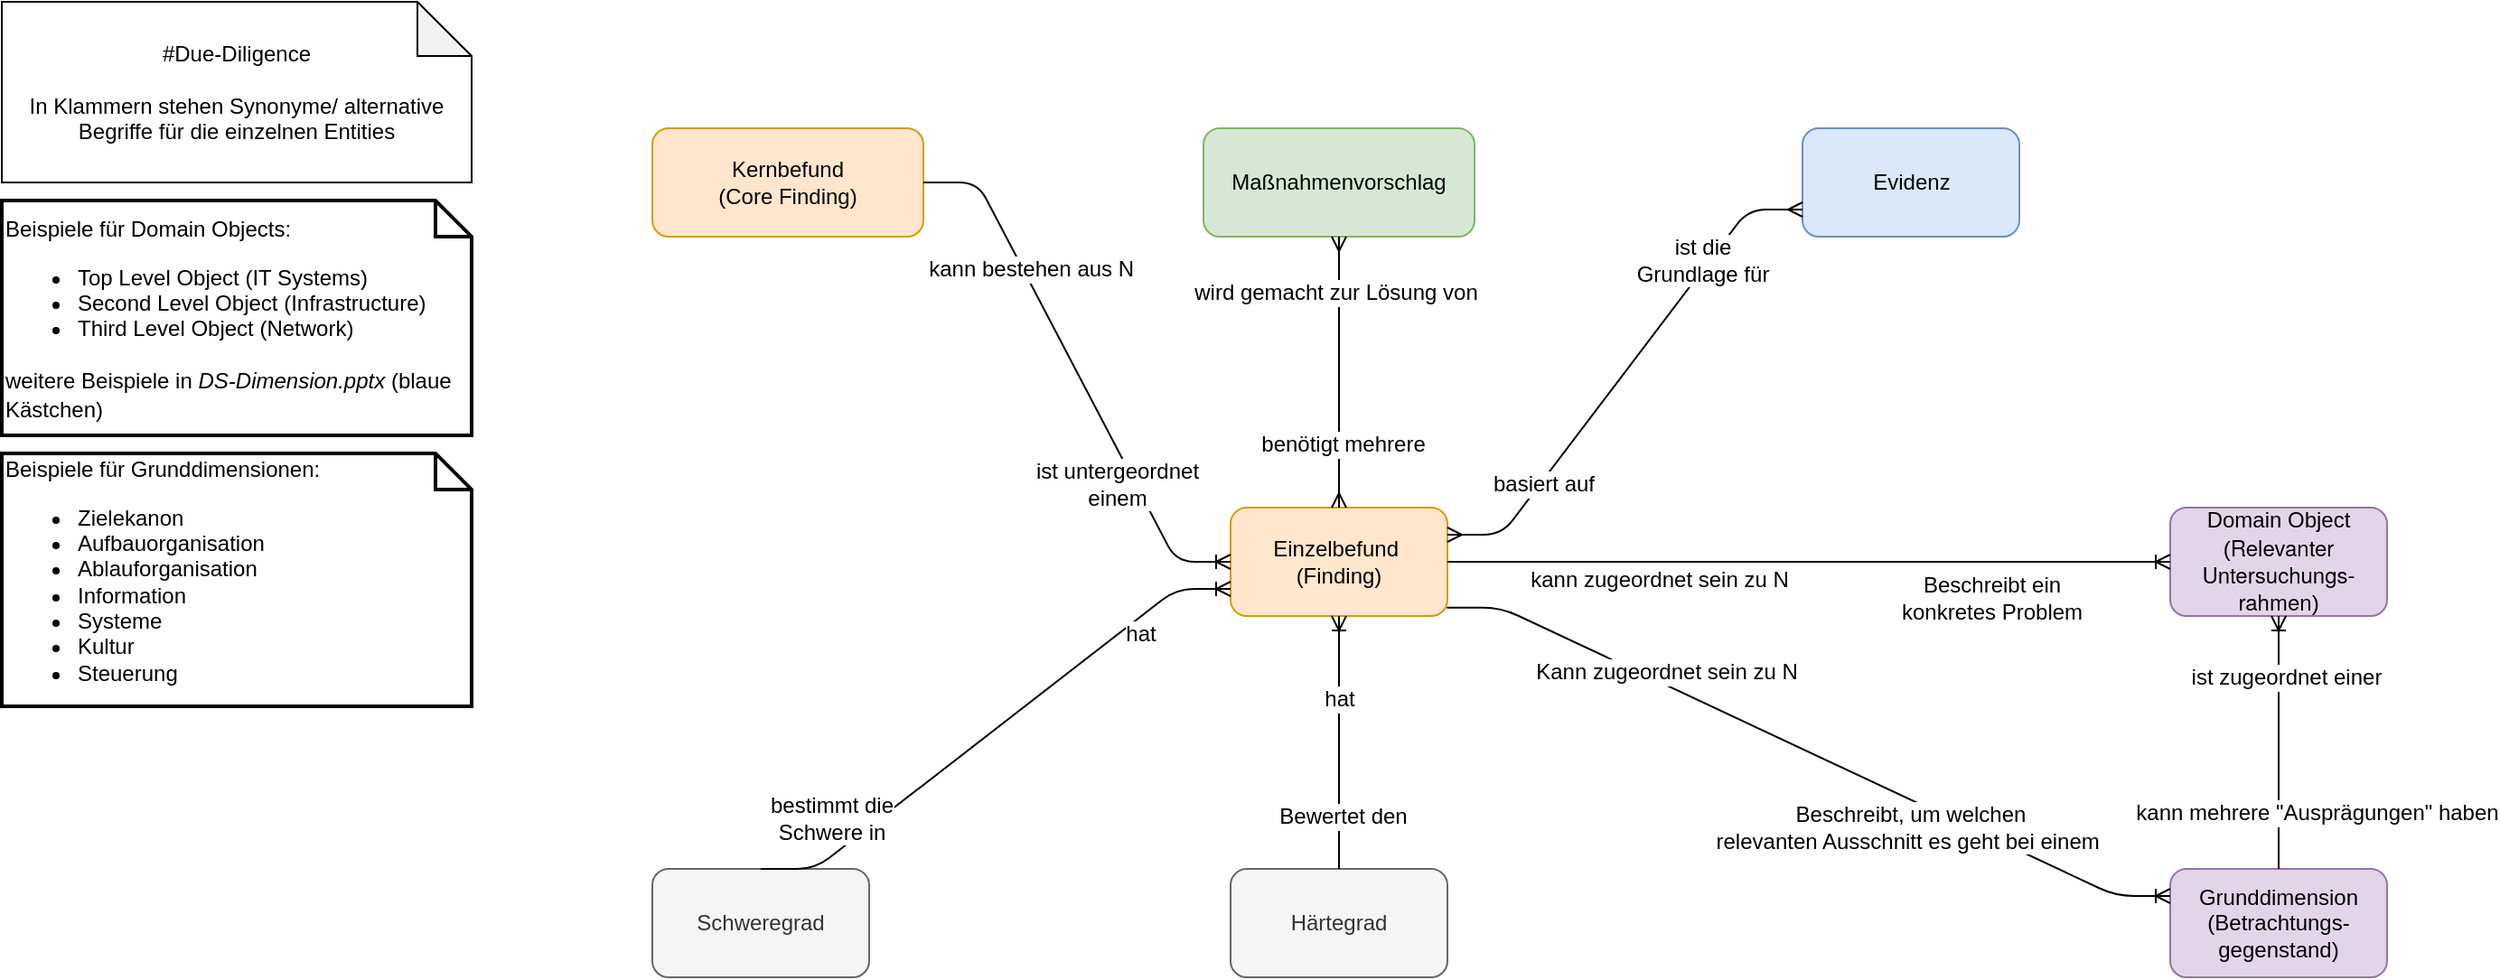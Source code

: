 <mxfile version="12.2.3" type="github" pages="1">
  <diagram name="Page-1" id="929967ad-93f9-6ef4-fab6-5d389245f69c">
    <mxGraphModel dx="1096" dy="716" grid="1" gridSize="10" guides="1" tooltips="1" connect="1" arrows="1" fold="1" page="1" pageScale="1.5" pageWidth="1169" pageHeight="826" background="none" math="0" shadow="0">
      <root>
        <mxCell id="0" style=";html=1;"/>
        <mxCell id="1" style=";html=1;" parent="0"/>
        <mxCell id="qnOQvaU5ANPELIPOEbjf-1" value="#Due-Diligence&lt;br&gt;&lt;br&gt;In Klammern stehen Synonyme/ alternative Begriffe für die einzelnen Entities" style="shape=note;whiteSpace=wrap;html=1;backgroundOutline=1;darkOpacity=0.05;" parent="1" vertex="1">
          <mxGeometry x="10" y="10" width="260" height="100" as="geometry"/>
        </mxCell>
        <mxCell id="lpoHIjDjbp7n_Nv5GESF-1" value="&lt;span style=&quot;white-space: normal&quot;&gt;Einzelbefund&amp;nbsp;&lt;/span&gt;&lt;br style=&quot;white-space: normal&quot;&gt;&lt;span style=&quot;white-space: normal&quot;&gt;(Finding)&lt;/span&gt;" style="rounded=1;whiteSpace=wrap;html=1;fillColor=#ffe6cc;strokeColor=#d79b00;" parent="1" vertex="1">
          <mxGeometry x="690" y="290" width="120" height="60" as="geometry"/>
        </mxCell>
        <mxCell id="lpoHIjDjbp7n_Nv5GESF-2" value="Grunddimension&lt;br&gt;(Betrachtungs-gegenstand)" style="rounded=1;whiteSpace=wrap;html=1;fillColor=#e1d5e7;strokeColor=#9673a6;" parent="1" vertex="1">
          <mxGeometry x="1210" y="490" width="120" height="60" as="geometry"/>
        </mxCell>
        <mxCell id="lpoHIjDjbp7n_Nv5GESF-3" value="Kernbefund&lt;br&gt;(Core Finding)" style="rounded=1;whiteSpace=wrap;html=1;fillColor=#ffe6cc;strokeColor=#d79b00;" parent="1" vertex="1">
          <mxGeometry x="370" y="80" width="150" height="60" as="geometry"/>
        </mxCell>
        <mxCell id="lpoHIjDjbp7n_Nv5GESF-4" value="" style="edgeStyle=entityRelationEdgeStyle;fontSize=12;html=1;endArrow=ERoneToMany;entryX=0;entryY=0.5;entryDx=0;entryDy=0;" parent="1" source="lpoHIjDjbp7n_Nv5GESF-3" target="lpoHIjDjbp7n_Nv5GESF-1" edge="1">
          <mxGeometry width="100" height="100" relative="1" as="geometry">
            <mxPoint x="390" y="500" as="sourcePoint"/>
            <mxPoint x="490" y="400" as="targetPoint"/>
          </mxGeometry>
        </mxCell>
        <mxCell id="jVlvGWDDENxsNVDKOX9u-14" value="kann bestehen aus N&amp;nbsp;" style="text;html=1;resizable=0;points=[];align=center;verticalAlign=middle;labelBackgroundColor=#ffffff;" parent="lpoHIjDjbp7n_Nv5GESF-4" vertex="1" connectable="0">
          <mxGeometry x="-0.647" y="-19" relative="1" as="geometry">
            <mxPoint x="37.5" y="19" as="offset"/>
          </mxGeometry>
        </mxCell>
        <mxCell id="jVlvGWDDENxsNVDKOX9u-16" value="ist untergeordnet &lt;br&gt;einem" style="text;html=1;resizable=0;points=[];align=center;verticalAlign=middle;labelBackgroundColor=#ffffff;" parent="lpoHIjDjbp7n_Nv5GESF-4" vertex="1" connectable="0">
          <mxGeometry x="0.581" y="-1" relative="1" as="geometry">
            <mxPoint x="-17" y="-15" as="offset"/>
          </mxGeometry>
        </mxCell>
        <mxCell id="lpoHIjDjbp7n_Nv5GESF-5" value="Domain Object&lt;br&gt;(&lt;span style=&quot;font-family: &amp;#34;helvetica neue&amp;#34;&quot;&gt;Relevanter Untersuchungs-rahmen&lt;/span&gt;)" style="rounded=1;whiteSpace=wrap;html=1;align=center;fillColor=#e1d5e7;strokeColor=#9673a6;" parent="1" vertex="1">
          <mxGeometry x="1210" y="290" width="120" height="60" as="geometry"/>
        </mxCell>
        <mxCell id="lpoHIjDjbp7n_Nv5GESF-6" value="&lt;span style=&quot;font-size: 12px&quot;&gt;Beispiele für Domain Objects:&amp;nbsp;&lt;/span&gt;&lt;br style=&quot;font-size: 12px&quot;&gt;&lt;ul style=&quot;font-size: 12px&quot;&gt;&lt;li&gt;Top Level Object (IT Systems)&lt;/li&gt;&lt;li&gt;Second Level Object (Infrastructure)&lt;/li&gt;&lt;li&gt;Third Level Object (Network)&lt;/li&gt;&lt;/ul&gt;&lt;div&gt;&lt;span style=&quot;font-size: 12px&quot;&gt;weitere Beispiele in &lt;i&gt;DS-Dimension.pptx &lt;/i&gt;(blaue Kästchen)&lt;/span&gt;&lt;/div&gt;" style="shape=note;strokeWidth=2;fontSize=14;size=20;whiteSpace=wrap;html=1;align=left;" parent="1" vertex="1">
          <mxGeometry x="10" y="120" width="260" height="130" as="geometry"/>
        </mxCell>
        <mxCell id="lpoHIjDjbp7n_Nv5GESF-7" value="Maßnahmenvorschlag" style="rounded=1;html=1;whiteSpace=wrap;fillColor=#d5e8d4;strokeColor=#82b366;" parent="1" vertex="1">
          <mxGeometry x="675" y="80" width="150" height="60" as="geometry"/>
        </mxCell>
        <mxCell id="lpoHIjDjbp7n_Nv5GESF-23" value="&lt;span style=&quot;font-size: 12px&quot;&gt;Beispiele für Grunddimensionen:&amp;nbsp;&lt;/span&gt;&lt;br style=&quot;font-size: 12px&quot;&gt;&lt;ul style=&quot;font-size: 12px&quot;&gt;&lt;li&gt;Zielekanon&lt;/li&gt;&lt;li&gt;Aufbauorganisation&lt;/li&gt;&lt;li&gt;Ablauforganisation&lt;/li&gt;&lt;li&gt;Information&lt;/li&gt;&lt;li&gt;Systeme&lt;/li&gt;&lt;li&gt;Kultur&lt;/li&gt;&lt;li&gt;Steuerung&lt;/li&gt;&lt;/ul&gt;" style="shape=note;strokeWidth=2;fontSize=14;size=20;whiteSpace=wrap;html=1;align=left;" parent="1" vertex="1">
          <mxGeometry x="10" y="260" width="260" height="140" as="geometry"/>
        </mxCell>
        <mxCell id="jVlvGWDDENxsNVDKOX9u-1" value="Schweregrad" style="rounded=1;whiteSpace=wrap;html=1;fillColor=#f5f5f5;strokeColor=#666666;fontColor=#333333;" parent="1" vertex="1">
          <mxGeometry x="370" y="490" width="120" height="60" as="geometry"/>
        </mxCell>
        <mxCell id="jVlvGWDDENxsNVDKOX9u-2" value="Härtegrad" style="rounded=1;whiteSpace=wrap;html=1;fillColor=#f5f5f5;strokeColor=#666666;fontColor=#333333;" parent="1" vertex="1">
          <mxGeometry x="690" y="490" width="120" height="60" as="geometry"/>
        </mxCell>
        <mxCell id="jVlvGWDDENxsNVDKOX9u-8" value="" style="edgeStyle=orthogonalEdgeStyle;fontSize=12;html=1;endArrow=ERmany;startArrow=ERmany;entryX=0.5;entryY=0;entryDx=0;entryDy=0;exitX=0.5;exitY=1;exitDx=0;exitDy=0;" parent="1" source="lpoHIjDjbp7n_Nv5GESF-7" target="lpoHIjDjbp7n_Nv5GESF-1" edge="1">
          <mxGeometry width="100" height="100" relative="1" as="geometry">
            <mxPoint x="140" y="710" as="sourcePoint"/>
            <mxPoint x="240" y="610" as="targetPoint"/>
          </mxGeometry>
        </mxCell>
        <mxCell id="jVlvGWDDENxsNVDKOX9u-20" value="wird gemacht zur Lösung von" style="text;html=1;resizable=0;points=[];align=center;verticalAlign=middle;labelBackgroundColor=#ffffff;" parent="jVlvGWDDENxsNVDKOX9u-8" vertex="1" connectable="0">
          <mxGeometry x="-0.587" y="-2" relative="1" as="geometry">
            <mxPoint as="offset"/>
          </mxGeometry>
        </mxCell>
        <mxCell id="jVlvGWDDENxsNVDKOX9u-21" value="benötigt mehrere" style="text;html=1;resizable=0;points=[];align=center;verticalAlign=middle;labelBackgroundColor=#ffffff;" parent="jVlvGWDDENxsNVDKOX9u-8" vertex="1" connectable="0">
          <mxGeometry x="0.533" y="2" relative="1" as="geometry">
            <mxPoint as="offset"/>
          </mxGeometry>
        </mxCell>
        <mxCell id="jVlvGWDDENxsNVDKOX9u-9" value="" style="fontSize=12;html=1;endArrow=ERoneToMany;entryX=0;entryY=0.75;entryDx=0;entryDy=0;exitX=0.5;exitY=0;exitDx=0;exitDy=0;edgeStyle=entityRelationEdgeStyle;elbow=vertical;" parent="1" source="jVlvGWDDENxsNVDKOX9u-1" target="lpoHIjDjbp7n_Nv5GESF-1" edge="1">
          <mxGeometry width="100" height="100" relative="1" as="geometry">
            <mxPoint x="210" y="710" as="sourcePoint"/>
            <mxPoint x="310" y="610" as="targetPoint"/>
          </mxGeometry>
        </mxCell>
        <mxCell id="jVlvGWDDENxsNVDKOX9u-12" value="bestimmt die &lt;br&gt;Schwere in" style="text;html=1;resizable=0;points=[];align=center;verticalAlign=middle;labelBackgroundColor=#ffffff;" parent="jVlvGWDDENxsNVDKOX9u-9" vertex="1" connectable="0">
          <mxGeometry x="-0.786" y="1" relative="1" as="geometry">
            <mxPoint x="6.5" y="-25.5" as="offset"/>
          </mxGeometry>
        </mxCell>
        <mxCell id="jVlvGWDDENxsNVDKOX9u-13" value="hat" style="text;html=1;resizable=0;points=[];align=center;verticalAlign=middle;labelBackgroundColor=#ffffff;" parent="jVlvGWDDENxsNVDKOX9u-9" vertex="1" connectable="0">
          <mxGeometry x="0.771" y="-1" relative="1" as="geometry">
            <mxPoint x="-16.5" y="20" as="offset"/>
          </mxGeometry>
        </mxCell>
        <mxCell id="jVlvGWDDENxsNVDKOX9u-10" value="" style="fontSize=12;html=1;endArrow=ERoneToMany;entryX=0.5;entryY=1;entryDx=0;entryDy=0;exitX=0.5;exitY=0;exitDx=0;exitDy=0;" parent="1" source="jVlvGWDDENxsNVDKOX9u-2" target="lpoHIjDjbp7n_Nv5GESF-1" edge="1">
          <mxGeometry width="100" height="100" relative="1" as="geometry">
            <mxPoint x="210" y="710" as="sourcePoint"/>
            <mxPoint x="310" y="610" as="targetPoint"/>
          </mxGeometry>
        </mxCell>
        <mxCell id="jVlvGWDDENxsNVDKOX9u-17" value="hat" style="text;html=1;resizable=0;points=[];align=center;verticalAlign=middle;labelBackgroundColor=#ffffff;" parent="jVlvGWDDENxsNVDKOX9u-10" vertex="1" connectable="0">
          <mxGeometry x="0.343" relative="1" as="geometry">
            <mxPoint as="offset"/>
          </mxGeometry>
        </mxCell>
        <mxCell id="jVlvGWDDENxsNVDKOX9u-18" value="Bewertet den" style="text;html=1;resizable=0;points=[];align=center;verticalAlign=middle;labelBackgroundColor=#ffffff;" parent="jVlvGWDDENxsNVDKOX9u-10" vertex="1" connectable="0">
          <mxGeometry x="-0.586" y="-2" relative="1" as="geometry">
            <mxPoint as="offset"/>
          </mxGeometry>
        </mxCell>
        <mxCell id="jVlvGWDDENxsNVDKOX9u-22" value="Evidenz" style="rounded=1;whiteSpace=wrap;html=1;fillColor=#dae8fc;strokeColor=#6c8ebf;" parent="1" vertex="1">
          <mxGeometry x="1006.5" y="80" width="120" height="60" as="geometry"/>
        </mxCell>
        <mxCell id="jVlvGWDDENxsNVDKOX9u-26" value="" style="edgeStyle=entityRelationEdgeStyle;fontSize=12;html=1;endArrow=ERmany;startArrow=ERmany;exitX=1;exitY=0.25;exitDx=0;exitDy=0;entryX=0;entryY=0.75;entryDx=0;entryDy=0;" parent="1" source="lpoHIjDjbp7n_Nv5GESF-1" target="jVlvGWDDENxsNVDKOX9u-22" edge="1">
          <mxGeometry width="100" height="100" relative="1" as="geometry">
            <mxPoint x="825" y="450" as="sourcePoint"/>
            <mxPoint x="925" y="350" as="targetPoint"/>
          </mxGeometry>
        </mxCell>
        <mxCell id="jVlvGWDDENxsNVDKOX9u-27" value="basiert auf" style="text;html=1;resizable=0;points=[];align=center;verticalAlign=middle;labelBackgroundColor=#ffffff;" parent="jVlvGWDDENxsNVDKOX9u-26" vertex="1" connectable="0">
          <mxGeometry x="-0.535" y="-1" relative="1" as="geometry">
            <mxPoint as="offset"/>
          </mxGeometry>
        </mxCell>
        <mxCell id="jVlvGWDDENxsNVDKOX9u-28" value="ist die &lt;br&gt;Grundlage für" style="text;html=1;resizable=0;points=[];align=center;verticalAlign=middle;labelBackgroundColor=#ffffff;" parent="jVlvGWDDENxsNVDKOX9u-26" vertex="1" connectable="0">
          <mxGeometry x="0.527" y="4" relative="1" as="geometry">
            <mxPoint as="offset"/>
          </mxGeometry>
        </mxCell>
        <mxCell id="jVlvGWDDENxsNVDKOX9u-31" value="" style="fontSize=12;html=1;endArrow=ERoneToMany;entryX=0;entryY=0.25;entryDx=0;entryDy=0;exitX=0.997;exitY=0.923;exitDx=0;exitDy=0;exitPerimeter=0;edgeStyle=entityRelationEdgeStyle;" parent="1" source="lpoHIjDjbp7n_Nv5GESF-1" target="lpoHIjDjbp7n_Nv5GESF-2" edge="1">
          <mxGeometry width="100" height="100" relative="1" as="geometry">
            <mxPoint x="640" y="710" as="sourcePoint"/>
            <mxPoint x="740" y="610" as="targetPoint"/>
          </mxGeometry>
        </mxCell>
        <mxCell id="tbm3mgn3CqdpKke_emqs-1" value="Kann zugeordnet sein zu N" style="text;html=1;resizable=0;points=[];align=center;verticalAlign=middle;labelBackgroundColor=#ffffff;" parent="jVlvGWDDENxsNVDKOX9u-31" vertex="1" connectable="0">
          <mxGeometry x="-0.65" y="-3" relative="1" as="geometry">
            <mxPoint x="50.5" y="12.5" as="offset"/>
          </mxGeometry>
        </mxCell>
        <mxCell id="tbm3mgn3CqdpKke_emqs-5" value="Beschreibt, um welchen &lt;br&gt;relevanten Ausschnitt es geht bei einem&amp;nbsp;" style="text;html=1;resizable=0;points=[];align=center;verticalAlign=middle;labelBackgroundColor=#ffffff;" parent="jVlvGWDDENxsNVDKOX9u-31" vertex="1" connectable="0">
          <mxGeometry x="0.565" relative="1" as="geometry">
            <mxPoint x="-55" y="-10.5" as="offset"/>
          </mxGeometry>
        </mxCell>
        <mxCell id="tbm3mgn3CqdpKke_emqs-7" value="" style="edgeStyle=entityRelationEdgeStyle;fontSize=12;html=1;endArrow=ERoneToMany;entryX=0;entryY=0.5;entryDx=0;entryDy=0;exitX=1;exitY=0.5;exitDx=0;exitDy=0;" parent="1" source="lpoHIjDjbp7n_Nv5GESF-1" target="lpoHIjDjbp7n_Nv5GESF-5" edge="1">
          <mxGeometry width="100" height="100" relative="1" as="geometry">
            <mxPoint x="950" y="440" as="sourcePoint"/>
            <mxPoint x="1050" y="340" as="targetPoint"/>
          </mxGeometry>
        </mxCell>
        <mxCell id="tbm3mgn3CqdpKke_emqs-8" value="kann zugeordnet sein zu N" style="text;html=1;resizable=0;points=[];align=center;verticalAlign=middle;labelBackgroundColor=#ffffff;" parent="tbm3mgn3CqdpKke_emqs-7" vertex="1" connectable="0">
          <mxGeometry x="-0.659" relative="1" as="geometry">
            <mxPoint x="49" y="10" as="offset"/>
          </mxGeometry>
        </mxCell>
        <mxCell id="tbm3mgn3CqdpKke_emqs-9" value="Beschreibt ein &lt;br&gt;konkretes Problem" style="text;html=1;resizable=0;points=[];align=center;verticalAlign=middle;labelBackgroundColor=#ffffff;" parent="tbm3mgn3CqdpKke_emqs-7" vertex="1" connectable="0">
          <mxGeometry x="0.76" y="-2" relative="1" as="geometry">
            <mxPoint x="-51.5" y="17.5" as="offset"/>
          </mxGeometry>
        </mxCell>
        <mxCell id="tbm3mgn3CqdpKke_emqs-10" value="" style="fontSize=12;html=1;endArrow=ERoneToMany;exitX=0.5;exitY=0;exitDx=0;exitDy=0;entryX=0.5;entryY=1;entryDx=0;entryDy=0;elbow=vertical;" parent="1" source="lpoHIjDjbp7n_Nv5GESF-2" target="lpoHIjDjbp7n_Nv5GESF-5" edge="1">
          <mxGeometry width="100" height="100" relative="1" as="geometry">
            <mxPoint x="410" y="670" as="sourcePoint"/>
            <mxPoint x="510" y="570" as="targetPoint"/>
          </mxGeometry>
        </mxCell>
        <mxCell id="tbm3mgn3CqdpKke_emqs-11" value="ist zugeordnet einer" style="text;html=1;resizable=0;points=[];align=center;verticalAlign=middle;labelBackgroundColor=#ffffff;" parent="tbm3mgn3CqdpKke_emqs-10" vertex="1" connectable="0">
          <mxGeometry x="0.524" y="-4" relative="1" as="geometry">
            <mxPoint as="offset"/>
          </mxGeometry>
        </mxCell>
        <mxCell id="tbm3mgn3CqdpKke_emqs-12" value="kann mehrere &quot;Ausprägungen&quot; haben" style="text;html=1;resizable=0;points=[];align=center;verticalAlign=middle;labelBackgroundColor=#ffffff;" parent="tbm3mgn3CqdpKke_emqs-10" vertex="1" connectable="0">
          <mxGeometry x="-0.524" y="1" relative="1" as="geometry">
            <mxPoint x="21.5" y="2.5" as="offset"/>
          </mxGeometry>
        </mxCell>
      </root>
    </mxGraphModel>
  </diagram>
</mxfile>

